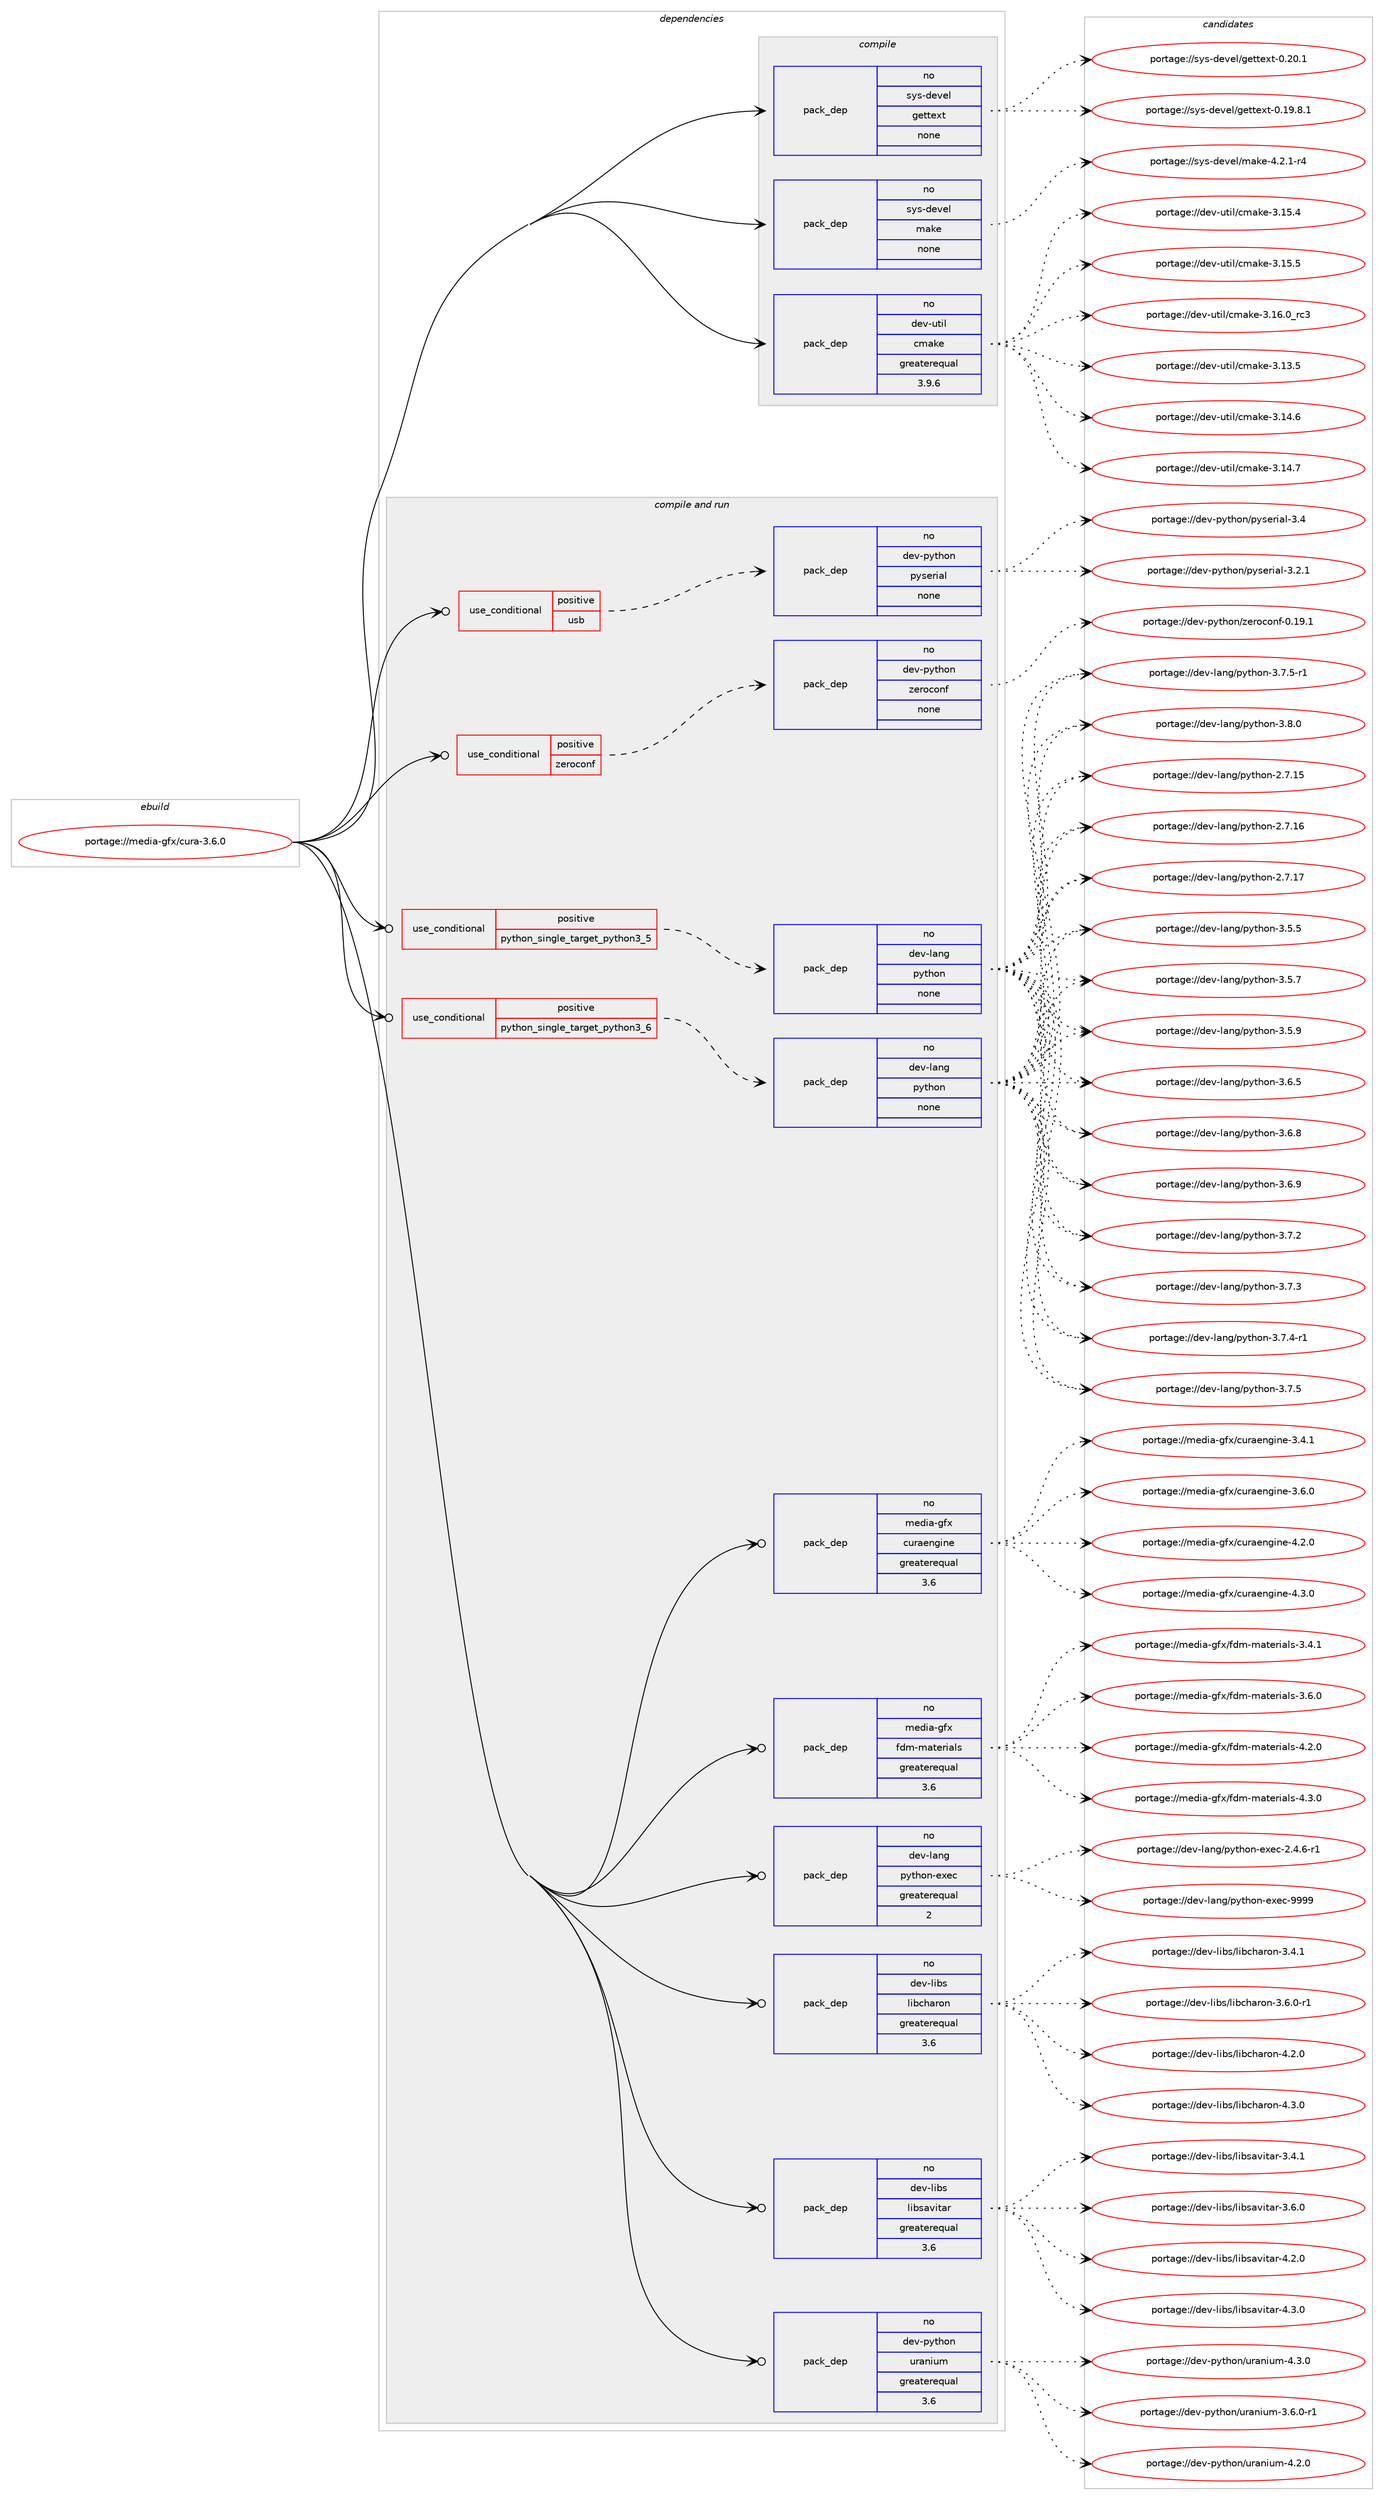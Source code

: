 digraph prolog {

# *************
# Graph options
# *************

newrank=true;
concentrate=true;
compound=true;
graph [rankdir=LR,fontname=Helvetica,fontsize=10,ranksep=1.5];#, ranksep=2.5, nodesep=0.2];
edge  [arrowhead=vee];
node  [fontname=Helvetica,fontsize=10];

# **********
# The ebuild
# **********

subgraph cluster_leftcol {
color=gray;
rank=same;
label=<<i>ebuild</i>>;
id [label="portage://media-gfx/cura-3.6.0", color=red, width=4, href="../media-gfx/cura-3.6.0.svg"];
}

# ****************
# The dependencies
# ****************

subgraph cluster_midcol {
color=gray;
label=<<i>dependencies</i>>;
subgraph cluster_compile {
fillcolor="#eeeeee";
style=filled;
label=<<i>compile</i>>;
subgraph pack228453 {
dependency311438 [label=<<TABLE BORDER="0" CELLBORDER="1" CELLSPACING="0" CELLPADDING="4" WIDTH="220"><TR><TD ROWSPAN="6" CELLPADDING="30">pack_dep</TD></TR><TR><TD WIDTH="110">no</TD></TR><TR><TD>dev-util</TD></TR><TR><TD>cmake</TD></TR><TR><TD>greaterequal</TD></TR><TR><TD>3.9.6</TD></TR></TABLE>>, shape=none, color=blue];
}
id:e -> dependency311438:w [weight=20,style="solid",arrowhead="vee"];
subgraph pack228454 {
dependency311439 [label=<<TABLE BORDER="0" CELLBORDER="1" CELLSPACING="0" CELLPADDING="4" WIDTH="220"><TR><TD ROWSPAN="6" CELLPADDING="30">pack_dep</TD></TR><TR><TD WIDTH="110">no</TD></TR><TR><TD>sys-devel</TD></TR><TR><TD>gettext</TD></TR><TR><TD>none</TD></TR><TR><TD></TD></TR></TABLE>>, shape=none, color=blue];
}
id:e -> dependency311439:w [weight=20,style="solid",arrowhead="vee"];
subgraph pack228455 {
dependency311440 [label=<<TABLE BORDER="0" CELLBORDER="1" CELLSPACING="0" CELLPADDING="4" WIDTH="220"><TR><TD ROWSPAN="6" CELLPADDING="30">pack_dep</TD></TR><TR><TD WIDTH="110">no</TD></TR><TR><TD>sys-devel</TD></TR><TR><TD>make</TD></TR><TR><TD>none</TD></TR><TR><TD></TD></TR></TABLE>>, shape=none, color=blue];
}
id:e -> dependency311440:w [weight=20,style="solid",arrowhead="vee"];
}
subgraph cluster_compileandrun {
fillcolor="#eeeeee";
style=filled;
label=<<i>compile and run</i>>;
subgraph cond77949 {
dependency311441 [label=<<TABLE BORDER="0" CELLBORDER="1" CELLSPACING="0" CELLPADDING="4"><TR><TD ROWSPAN="3" CELLPADDING="10">use_conditional</TD></TR><TR><TD>positive</TD></TR><TR><TD>python_single_target_python3_5</TD></TR></TABLE>>, shape=none, color=red];
subgraph pack228456 {
dependency311442 [label=<<TABLE BORDER="0" CELLBORDER="1" CELLSPACING="0" CELLPADDING="4" WIDTH="220"><TR><TD ROWSPAN="6" CELLPADDING="30">pack_dep</TD></TR><TR><TD WIDTH="110">no</TD></TR><TR><TD>dev-lang</TD></TR><TR><TD>python</TD></TR><TR><TD>none</TD></TR><TR><TD></TD></TR></TABLE>>, shape=none, color=blue];
}
dependency311441:e -> dependency311442:w [weight=20,style="dashed",arrowhead="vee"];
}
id:e -> dependency311441:w [weight=20,style="solid",arrowhead="odotvee"];
subgraph cond77950 {
dependency311443 [label=<<TABLE BORDER="0" CELLBORDER="1" CELLSPACING="0" CELLPADDING="4"><TR><TD ROWSPAN="3" CELLPADDING="10">use_conditional</TD></TR><TR><TD>positive</TD></TR><TR><TD>python_single_target_python3_6</TD></TR></TABLE>>, shape=none, color=red];
subgraph pack228457 {
dependency311444 [label=<<TABLE BORDER="0" CELLBORDER="1" CELLSPACING="0" CELLPADDING="4" WIDTH="220"><TR><TD ROWSPAN="6" CELLPADDING="30">pack_dep</TD></TR><TR><TD WIDTH="110">no</TD></TR><TR><TD>dev-lang</TD></TR><TR><TD>python</TD></TR><TR><TD>none</TD></TR><TR><TD></TD></TR></TABLE>>, shape=none, color=blue];
}
dependency311443:e -> dependency311444:w [weight=20,style="dashed",arrowhead="vee"];
}
id:e -> dependency311443:w [weight=20,style="solid",arrowhead="odotvee"];
subgraph cond77951 {
dependency311445 [label=<<TABLE BORDER="0" CELLBORDER="1" CELLSPACING="0" CELLPADDING="4"><TR><TD ROWSPAN="3" CELLPADDING="10">use_conditional</TD></TR><TR><TD>positive</TD></TR><TR><TD>usb</TD></TR></TABLE>>, shape=none, color=red];
subgraph pack228458 {
dependency311446 [label=<<TABLE BORDER="0" CELLBORDER="1" CELLSPACING="0" CELLPADDING="4" WIDTH="220"><TR><TD ROWSPAN="6" CELLPADDING="30">pack_dep</TD></TR><TR><TD WIDTH="110">no</TD></TR><TR><TD>dev-python</TD></TR><TR><TD>pyserial</TD></TR><TR><TD>none</TD></TR><TR><TD></TD></TR></TABLE>>, shape=none, color=blue];
}
dependency311445:e -> dependency311446:w [weight=20,style="dashed",arrowhead="vee"];
}
id:e -> dependency311445:w [weight=20,style="solid",arrowhead="odotvee"];
subgraph cond77952 {
dependency311447 [label=<<TABLE BORDER="0" CELLBORDER="1" CELLSPACING="0" CELLPADDING="4"><TR><TD ROWSPAN="3" CELLPADDING="10">use_conditional</TD></TR><TR><TD>positive</TD></TR><TR><TD>zeroconf</TD></TR></TABLE>>, shape=none, color=red];
subgraph pack228459 {
dependency311448 [label=<<TABLE BORDER="0" CELLBORDER="1" CELLSPACING="0" CELLPADDING="4" WIDTH="220"><TR><TD ROWSPAN="6" CELLPADDING="30">pack_dep</TD></TR><TR><TD WIDTH="110">no</TD></TR><TR><TD>dev-python</TD></TR><TR><TD>zeroconf</TD></TR><TR><TD>none</TD></TR><TR><TD></TD></TR></TABLE>>, shape=none, color=blue];
}
dependency311447:e -> dependency311448:w [weight=20,style="dashed",arrowhead="vee"];
}
id:e -> dependency311447:w [weight=20,style="solid",arrowhead="odotvee"];
subgraph pack228460 {
dependency311449 [label=<<TABLE BORDER="0" CELLBORDER="1" CELLSPACING="0" CELLPADDING="4" WIDTH="220"><TR><TD ROWSPAN="6" CELLPADDING="30">pack_dep</TD></TR><TR><TD WIDTH="110">no</TD></TR><TR><TD>dev-lang</TD></TR><TR><TD>python-exec</TD></TR><TR><TD>greaterequal</TD></TR><TR><TD>2</TD></TR></TABLE>>, shape=none, color=blue];
}
id:e -> dependency311449:w [weight=20,style="solid",arrowhead="odotvee"];
subgraph pack228461 {
dependency311450 [label=<<TABLE BORDER="0" CELLBORDER="1" CELLSPACING="0" CELLPADDING="4" WIDTH="220"><TR><TD ROWSPAN="6" CELLPADDING="30">pack_dep</TD></TR><TR><TD WIDTH="110">no</TD></TR><TR><TD>dev-libs</TD></TR><TR><TD>libcharon</TD></TR><TR><TD>greaterequal</TD></TR><TR><TD>3.6</TD></TR></TABLE>>, shape=none, color=blue];
}
id:e -> dependency311450:w [weight=20,style="solid",arrowhead="odotvee"];
subgraph pack228462 {
dependency311451 [label=<<TABLE BORDER="0" CELLBORDER="1" CELLSPACING="0" CELLPADDING="4" WIDTH="220"><TR><TD ROWSPAN="6" CELLPADDING="30">pack_dep</TD></TR><TR><TD WIDTH="110">no</TD></TR><TR><TD>dev-libs</TD></TR><TR><TD>libsavitar</TD></TR><TR><TD>greaterequal</TD></TR><TR><TD>3.6</TD></TR></TABLE>>, shape=none, color=blue];
}
id:e -> dependency311451:w [weight=20,style="solid",arrowhead="odotvee"];
subgraph pack228463 {
dependency311452 [label=<<TABLE BORDER="0" CELLBORDER="1" CELLSPACING="0" CELLPADDING="4" WIDTH="220"><TR><TD ROWSPAN="6" CELLPADDING="30">pack_dep</TD></TR><TR><TD WIDTH="110">no</TD></TR><TR><TD>dev-python</TD></TR><TR><TD>uranium</TD></TR><TR><TD>greaterequal</TD></TR><TR><TD>3.6</TD></TR></TABLE>>, shape=none, color=blue];
}
id:e -> dependency311452:w [weight=20,style="solid",arrowhead="odotvee"];
subgraph pack228464 {
dependency311453 [label=<<TABLE BORDER="0" CELLBORDER="1" CELLSPACING="0" CELLPADDING="4" WIDTH="220"><TR><TD ROWSPAN="6" CELLPADDING="30">pack_dep</TD></TR><TR><TD WIDTH="110">no</TD></TR><TR><TD>media-gfx</TD></TR><TR><TD>curaengine</TD></TR><TR><TD>greaterequal</TD></TR><TR><TD>3.6</TD></TR></TABLE>>, shape=none, color=blue];
}
id:e -> dependency311453:w [weight=20,style="solid",arrowhead="odotvee"];
subgraph pack228465 {
dependency311454 [label=<<TABLE BORDER="0" CELLBORDER="1" CELLSPACING="0" CELLPADDING="4" WIDTH="220"><TR><TD ROWSPAN="6" CELLPADDING="30">pack_dep</TD></TR><TR><TD WIDTH="110">no</TD></TR><TR><TD>media-gfx</TD></TR><TR><TD>fdm-materials</TD></TR><TR><TD>greaterequal</TD></TR><TR><TD>3.6</TD></TR></TABLE>>, shape=none, color=blue];
}
id:e -> dependency311454:w [weight=20,style="solid",arrowhead="odotvee"];
}
subgraph cluster_run {
fillcolor="#eeeeee";
style=filled;
label=<<i>run</i>>;
}
}

# **************
# The candidates
# **************

subgraph cluster_choices {
rank=same;
color=gray;
label=<<i>candidates</i>>;

subgraph choice228453 {
color=black;
nodesep=1;
choiceportage1001011184511711610510847991099710710145514649514653 [label="portage://dev-util/cmake-3.13.5", color=red, width=4,href="../dev-util/cmake-3.13.5.svg"];
choiceportage1001011184511711610510847991099710710145514649524654 [label="portage://dev-util/cmake-3.14.6", color=red, width=4,href="../dev-util/cmake-3.14.6.svg"];
choiceportage1001011184511711610510847991099710710145514649524655 [label="portage://dev-util/cmake-3.14.7", color=red, width=4,href="../dev-util/cmake-3.14.7.svg"];
choiceportage1001011184511711610510847991099710710145514649534652 [label="portage://dev-util/cmake-3.15.4", color=red, width=4,href="../dev-util/cmake-3.15.4.svg"];
choiceportage1001011184511711610510847991099710710145514649534653 [label="portage://dev-util/cmake-3.15.5", color=red, width=4,href="../dev-util/cmake-3.15.5.svg"];
choiceportage1001011184511711610510847991099710710145514649544648951149951 [label="portage://dev-util/cmake-3.16.0_rc3", color=red, width=4,href="../dev-util/cmake-3.16.0_rc3.svg"];
dependency311438:e -> choiceportage1001011184511711610510847991099710710145514649514653:w [style=dotted,weight="100"];
dependency311438:e -> choiceportage1001011184511711610510847991099710710145514649524654:w [style=dotted,weight="100"];
dependency311438:e -> choiceportage1001011184511711610510847991099710710145514649524655:w [style=dotted,weight="100"];
dependency311438:e -> choiceportage1001011184511711610510847991099710710145514649534652:w [style=dotted,weight="100"];
dependency311438:e -> choiceportage1001011184511711610510847991099710710145514649534653:w [style=dotted,weight="100"];
dependency311438:e -> choiceportage1001011184511711610510847991099710710145514649544648951149951:w [style=dotted,weight="100"];
}
subgraph choice228454 {
color=black;
nodesep=1;
choiceportage1151211154510010111810110847103101116116101120116454846495746564649 [label="portage://sys-devel/gettext-0.19.8.1", color=red, width=4,href="../sys-devel/gettext-0.19.8.1.svg"];
choiceportage115121115451001011181011084710310111611610112011645484650484649 [label="portage://sys-devel/gettext-0.20.1", color=red, width=4,href="../sys-devel/gettext-0.20.1.svg"];
dependency311439:e -> choiceportage1151211154510010111810110847103101116116101120116454846495746564649:w [style=dotted,weight="100"];
dependency311439:e -> choiceportage115121115451001011181011084710310111611610112011645484650484649:w [style=dotted,weight="100"];
}
subgraph choice228455 {
color=black;
nodesep=1;
choiceportage1151211154510010111810110847109971071014552465046494511452 [label="portage://sys-devel/make-4.2.1-r4", color=red, width=4,href="../sys-devel/make-4.2.1-r4.svg"];
dependency311440:e -> choiceportage1151211154510010111810110847109971071014552465046494511452:w [style=dotted,weight="100"];
}
subgraph choice228456 {
color=black;
nodesep=1;
choiceportage10010111845108971101034711212111610411111045504655464953 [label="portage://dev-lang/python-2.7.15", color=red, width=4,href="../dev-lang/python-2.7.15.svg"];
choiceportage10010111845108971101034711212111610411111045504655464954 [label="portage://dev-lang/python-2.7.16", color=red, width=4,href="../dev-lang/python-2.7.16.svg"];
choiceportage10010111845108971101034711212111610411111045504655464955 [label="portage://dev-lang/python-2.7.17", color=red, width=4,href="../dev-lang/python-2.7.17.svg"];
choiceportage100101118451089711010347112121116104111110455146534653 [label="portage://dev-lang/python-3.5.5", color=red, width=4,href="../dev-lang/python-3.5.5.svg"];
choiceportage100101118451089711010347112121116104111110455146534655 [label="portage://dev-lang/python-3.5.7", color=red, width=4,href="../dev-lang/python-3.5.7.svg"];
choiceportage100101118451089711010347112121116104111110455146534657 [label="portage://dev-lang/python-3.5.9", color=red, width=4,href="../dev-lang/python-3.5.9.svg"];
choiceportage100101118451089711010347112121116104111110455146544653 [label="portage://dev-lang/python-3.6.5", color=red, width=4,href="../dev-lang/python-3.6.5.svg"];
choiceportage100101118451089711010347112121116104111110455146544656 [label="portage://dev-lang/python-3.6.8", color=red, width=4,href="../dev-lang/python-3.6.8.svg"];
choiceportage100101118451089711010347112121116104111110455146544657 [label="portage://dev-lang/python-3.6.9", color=red, width=4,href="../dev-lang/python-3.6.9.svg"];
choiceportage100101118451089711010347112121116104111110455146554650 [label="portage://dev-lang/python-3.7.2", color=red, width=4,href="../dev-lang/python-3.7.2.svg"];
choiceportage100101118451089711010347112121116104111110455146554651 [label="portage://dev-lang/python-3.7.3", color=red, width=4,href="../dev-lang/python-3.7.3.svg"];
choiceportage1001011184510897110103471121211161041111104551465546524511449 [label="portage://dev-lang/python-3.7.4-r1", color=red, width=4,href="../dev-lang/python-3.7.4-r1.svg"];
choiceportage100101118451089711010347112121116104111110455146554653 [label="portage://dev-lang/python-3.7.5", color=red, width=4,href="../dev-lang/python-3.7.5.svg"];
choiceportage1001011184510897110103471121211161041111104551465546534511449 [label="portage://dev-lang/python-3.7.5-r1", color=red, width=4,href="../dev-lang/python-3.7.5-r1.svg"];
choiceportage100101118451089711010347112121116104111110455146564648 [label="portage://dev-lang/python-3.8.0", color=red, width=4,href="../dev-lang/python-3.8.0.svg"];
dependency311442:e -> choiceportage10010111845108971101034711212111610411111045504655464953:w [style=dotted,weight="100"];
dependency311442:e -> choiceportage10010111845108971101034711212111610411111045504655464954:w [style=dotted,weight="100"];
dependency311442:e -> choiceportage10010111845108971101034711212111610411111045504655464955:w [style=dotted,weight="100"];
dependency311442:e -> choiceportage100101118451089711010347112121116104111110455146534653:w [style=dotted,weight="100"];
dependency311442:e -> choiceportage100101118451089711010347112121116104111110455146534655:w [style=dotted,weight="100"];
dependency311442:e -> choiceportage100101118451089711010347112121116104111110455146534657:w [style=dotted,weight="100"];
dependency311442:e -> choiceportage100101118451089711010347112121116104111110455146544653:w [style=dotted,weight="100"];
dependency311442:e -> choiceportage100101118451089711010347112121116104111110455146544656:w [style=dotted,weight="100"];
dependency311442:e -> choiceportage100101118451089711010347112121116104111110455146544657:w [style=dotted,weight="100"];
dependency311442:e -> choiceportage100101118451089711010347112121116104111110455146554650:w [style=dotted,weight="100"];
dependency311442:e -> choiceportage100101118451089711010347112121116104111110455146554651:w [style=dotted,weight="100"];
dependency311442:e -> choiceportage1001011184510897110103471121211161041111104551465546524511449:w [style=dotted,weight="100"];
dependency311442:e -> choiceportage100101118451089711010347112121116104111110455146554653:w [style=dotted,weight="100"];
dependency311442:e -> choiceportage1001011184510897110103471121211161041111104551465546534511449:w [style=dotted,weight="100"];
dependency311442:e -> choiceportage100101118451089711010347112121116104111110455146564648:w [style=dotted,weight="100"];
}
subgraph choice228457 {
color=black;
nodesep=1;
choiceportage10010111845108971101034711212111610411111045504655464953 [label="portage://dev-lang/python-2.7.15", color=red, width=4,href="../dev-lang/python-2.7.15.svg"];
choiceportage10010111845108971101034711212111610411111045504655464954 [label="portage://dev-lang/python-2.7.16", color=red, width=4,href="../dev-lang/python-2.7.16.svg"];
choiceportage10010111845108971101034711212111610411111045504655464955 [label="portage://dev-lang/python-2.7.17", color=red, width=4,href="../dev-lang/python-2.7.17.svg"];
choiceportage100101118451089711010347112121116104111110455146534653 [label="portage://dev-lang/python-3.5.5", color=red, width=4,href="../dev-lang/python-3.5.5.svg"];
choiceportage100101118451089711010347112121116104111110455146534655 [label="portage://dev-lang/python-3.5.7", color=red, width=4,href="../dev-lang/python-3.5.7.svg"];
choiceportage100101118451089711010347112121116104111110455146534657 [label="portage://dev-lang/python-3.5.9", color=red, width=4,href="../dev-lang/python-3.5.9.svg"];
choiceportage100101118451089711010347112121116104111110455146544653 [label="portage://dev-lang/python-3.6.5", color=red, width=4,href="../dev-lang/python-3.6.5.svg"];
choiceportage100101118451089711010347112121116104111110455146544656 [label="portage://dev-lang/python-3.6.8", color=red, width=4,href="../dev-lang/python-3.6.8.svg"];
choiceportage100101118451089711010347112121116104111110455146544657 [label="portage://dev-lang/python-3.6.9", color=red, width=4,href="../dev-lang/python-3.6.9.svg"];
choiceportage100101118451089711010347112121116104111110455146554650 [label="portage://dev-lang/python-3.7.2", color=red, width=4,href="../dev-lang/python-3.7.2.svg"];
choiceportage100101118451089711010347112121116104111110455146554651 [label="portage://dev-lang/python-3.7.3", color=red, width=4,href="../dev-lang/python-3.7.3.svg"];
choiceportage1001011184510897110103471121211161041111104551465546524511449 [label="portage://dev-lang/python-3.7.4-r1", color=red, width=4,href="../dev-lang/python-3.7.4-r1.svg"];
choiceportage100101118451089711010347112121116104111110455146554653 [label="portage://dev-lang/python-3.7.5", color=red, width=4,href="../dev-lang/python-3.7.5.svg"];
choiceportage1001011184510897110103471121211161041111104551465546534511449 [label="portage://dev-lang/python-3.7.5-r1", color=red, width=4,href="../dev-lang/python-3.7.5-r1.svg"];
choiceportage100101118451089711010347112121116104111110455146564648 [label="portage://dev-lang/python-3.8.0", color=red, width=4,href="../dev-lang/python-3.8.0.svg"];
dependency311444:e -> choiceportage10010111845108971101034711212111610411111045504655464953:w [style=dotted,weight="100"];
dependency311444:e -> choiceportage10010111845108971101034711212111610411111045504655464954:w [style=dotted,weight="100"];
dependency311444:e -> choiceportage10010111845108971101034711212111610411111045504655464955:w [style=dotted,weight="100"];
dependency311444:e -> choiceportage100101118451089711010347112121116104111110455146534653:w [style=dotted,weight="100"];
dependency311444:e -> choiceportage100101118451089711010347112121116104111110455146534655:w [style=dotted,weight="100"];
dependency311444:e -> choiceportage100101118451089711010347112121116104111110455146534657:w [style=dotted,weight="100"];
dependency311444:e -> choiceportage100101118451089711010347112121116104111110455146544653:w [style=dotted,weight="100"];
dependency311444:e -> choiceportage100101118451089711010347112121116104111110455146544656:w [style=dotted,weight="100"];
dependency311444:e -> choiceportage100101118451089711010347112121116104111110455146544657:w [style=dotted,weight="100"];
dependency311444:e -> choiceportage100101118451089711010347112121116104111110455146554650:w [style=dotted,weight="100"];
dependency311444:e -> choiceportage100101118451089711010347112121116104111110455146554651:w [style=dotted,weight="100"];
dependency311444:e -> choiceportage1001011184510897110103471121211161041111104551465546524511449:w [style=dotted,weight="100"];
dependency311444:e -> choiceportage100101118451089711010347112121116104111110455146554653:w [style=dotted,weight="100"];
dependency311444:e -> choiceportage1001011184510897110103471121211161041111104551465546534511449:w [style=dotted,weight="100"];
dependency311444:e -> choiceportage100101118451089711010347112121116104111110455146564648:w [style=dotted,weight="100"];
}
subgraph choice228458 {
color=black;
nodesep=1;
choiceportage100101118451121211161041111104711212111510111410597108455146504649 [label="portage://dev-python/pyserial-3.2.1", color=red, width=4,href="../dev-python/pyserial-3.2.1.svg"];
choiceportage10010111845112121116104111110471121211151011141059710845514652 [label="portage://dev-python/pyserial-3.4", color=red, width=4,href="../dev-python/pyserial-3.4.svg"];
dependency311446:e -> choiceportage100101118451121211161041111104711212111510111410597108455146504649:w [style=dotted,weight="100"];
dependency311446:e -> choiceportage10010111845112121116104111110471121211151011141059710845514652:w [style=dotted,weight="100"];
}
subgraph choice228459 {
color=black;
nodesep=1;
choiceportage10010111845112121116104111110471221011141119911111010245484649574649 [label="portage://dev-python/zeroconf-0.19.1", color=red, width=4,href="../dev-python/zeroconf-0.19.1.svg"];
dependency311448:e -> choiceportage10010111845112121116104111110471221011141119911111010245484649574649:w [style=dotted,weight="100"];
}
subgraph choice228460 {
color=black;
nodesep=1;
choiceportage10010111845108971101034711212111610411111045101120101994550465246544511449 [label="portage://dev-lang/python-exec-2.4.6-r1", color=red, width=4,href="../dev-lang/python-exec-2.4.6-r1.svg"];
choiceportage10010111845108971101034711212111610411111045101120101994557575757 [label="portage://dev-lang/python-exec-9999", color=red, width=4,href="../dev-lang/python-exec-9999.svg"];
dependency311449:e -> choiceportage10010111845108971101034711212111610411111045101120101994550465246544511449:w [style=dotted,weight="100"];
dependency311449:e -> choiceportage10010111845108971101034711212111610411111045101120101994557575757:w [style=dotted,weight="100"];
}
subgraph choice228461 {
color=black;
nodesep=1;
choiceportage100101118451081059811547108105989910497114111110455146524649 [label="portage://dev-libs/libcharon-3.4.1", color=red, width=4,href="../dev-libs/libcharon-3.4.1.svg"];
choiceportage1001011184510810598115471081059899104971141111104551465446484511449 [label="portage://dev-libs/libcharon-3.6.0-r1", color=red, width=4,href="../dev-libs/libcharon-3.6.0-r1.svg"];
choiceportage100101118451081059811547108105989910497114111110455246504648 [label="portage://dev-libs/libcharon-4.2.0", color=red, width=4,href="../dev-libs/libcharon-4.2.0.svg"];
choiceportage100101118451081059811547108105989910497114111110455246514648 [label="portage://dev-libs/libcharon-4.3.0", color=red, width=4,href="../dev-libs/libcharon-4.3.0.svg"];
dependency311450:e -> choiceportage100101118451081059811547108105989910497114111110455146524649:w [style=dotted,weight="100"];
dependency311450:e -> choiceportage1001011184510810598115471081059899104971141111104551465446484511449:w [style=dotted,weight="100"];
dependency311450:e -> choiceportage100101118451081059811547108105989910497114111110455246504648:w [style=dotted,weight="100"];
dependency311450:e -> choiceportage100101118451081059811547108105989910497114111110455246514648:w [style=dotted,weight="100"];
}
subgraph choice228462 {
color=black;
nodesep=1;
choiceportage100101118451081059811547108105981159711810511697114455146524649 [label="portage://dev-libs/libsavitar-3.4.1", color=red, width=4,href="../dev-libs/libsavitar-3.4.1.svg"];
choiceportage100101118451081059811547108105981159711810511697114455146544648 [label="portage://dev-libs/libsavitar-3.6.0", color=red, width=4,href="../dev-libs/libsavitar-3.6.0.svg"];
choiceportage100101118451081059811547108105981159711810511697114455246504648 [label="portage://dev-libs/libsavitar-4.2.0", color=red, width=4,href="../dev-libs/libsavitar-4.2.0.svg"];
choiceportage100101118451081059811547108105981159711810511697114455246514648 [label="portage://dev-libs/libsavitar-4.3.0", color=red, width=4,href="../dev-libs/libsavitar-4.3.0.svg"];
dependency311451:e -> choiceportage100101118451081059811547108105981159711810511697114455146524649:w [style=dotted,weight="100"];
dependency311451:e -> choiceportage100101118451081059811547108105981159711810511697114455146544648:w [style=dotted,weight="100"];
dependency311451:e -> choiceportage100101118451081059811547108105981159711810511697114455246504648:w [style=dotted,weight="100"];
dependency311451:e -> choiceportage100101118451081059811547108105981159711810511697114455246514648:w [style=dotted,weight="100"];
}
subgraph choice228463 {
color=black;
nodesep=1;
choiceportage1001011184511212111610411111047117114971101051171094551465446484511449 [label="portage://dev-python/uranium-3.6.0-r1", color=red, width=4,href="../dev-python/uranium-3.6.0-r1.svg"];
choiceportage100101118451121211161041111104711711497110105117109455246504648 [label="portage://dev-python/uranium-4.2.0", color=red, width=4,href="../dev-python/uranium-4.2.0.svg"];
choiceportage100101118451121211161041111104711711497110105117109455246514648 [label="portage://dev-python/uranium-4.3.0", color=red, width=4,href="../dev-python/uranium-4.3.0.svg"];
dependency311452:e -> choiceportage1001011184511212111610411111047117114971101051171094551465446484511449:w [style=dotted,weight="100"];
dependency311452:e -> choiceportage100101118451121211161041111104711711497110105117109455246504648:w [style=dotted,weight="100"];
dependency311452:e -> choiceportage100101118451121211161041111104711711497110105117109455246514648:w [style=dotted,weight="100"];
}
subgraph choice228464 {
color=black;
nodesep=1;
choiceportage1091011001059745103102120479911711497101110103105110101455146524649 [label="portage://media-gfx/curaengine-3.4.1", color=red, width=4,href="../media-gfx/curaengine-3.4.1.svg"];
choiceportage1091011001059745103102120479911711497101110103105110101455146544648 [label="portage://media-gfx/curaengine-3.6.0", color=red, width=4,href="../media-gfx/curaengine-3.6.0.svg"];
choiceportage1091011001059745103102120479911711497101110103105110101455246504648 [label="portage://media-gfx/curaengine-4.2.0", color=red, width=4,href="../media-gfx/curaengine-4.2.0.svg"];
choiceportage1091011001059745103102120479911711497101110103105110101455246514648 [label="portage://media-gfx/curaengine-4.3.0", color=red, width=4,href="../media-gfx/curaengine-4.3.0.svg"];
dependency311453:e -> choiceportage1091011001059745103102120479911711497101110103105110101455146524649:w [style=dotted,weight="100"];
dependency311453:e -> choiceportage1091011001059745103102120479911711497101110103105110101455146544648:w [style=dotted,weight="100"];
dependency311453:e -> choiceportage1091011001059745103102120479911711497101110103105110101455246504648:w [style=dotted,weight="100"];
dependency311453:e -> choiceportage1091011001059745103102120479911711497101110103105110101455246514648:w [style=dotted,weight="100"];
}
subgraph choice228465 {
color=black;
nodesep=1;
choiceportage109101100105974510310212047102100109451099711610111410597108115455146524649 [label="portage://media-gfx/fdm-materials-3.4.1", color=red, width=4,href="../media-gfx/fdm-materials-3.4.1.svg"];
choiceportage109101100105974510310212047102100109451099711610111410597108115455146544648 [label="portage://media-gfx/fdm-materials-3.6.0", color=red, width=4,href="../media-gfx/fdm-materials-3.6.0.svg"];
choiceportage109101100105974510310212047102100109451099711610111410597108115455246504648 [label="portage://media-gfx/fdm-materials-4.2.0", color=red, width=4,href="../media-gfx/fdm-materials-4.2.0.svg"];
choiceportage109101100105974510310212047102100109451099711610111410597108115455246514648 [label="portage://media-gfx/fdm-materials-4.3.0", color=red, width=4,href="../media-gfx/fdm-materials-4.3.0.svg"];
dependency311454:e -> choiceportage109101100105974510310212047102100109451099711610111410597108115455146524649:w [style=dotted,weight="100"];
dependency311454:e -> choiceportage109101100105974510310212047102100109451099711610111410597108115455146544648:w [style=dotted,weight="100"];
dependency311454:e -> choiceportage109101100105974510310212047102100109451099711610111410597108115455246504648:w [style=dotted,weight="100"];
dependency311454:e -> choiceportage109101100105974510310212047102100109451099711610111410597108115455246514648:w [style=dotted,weight="100"];
}
}

}
